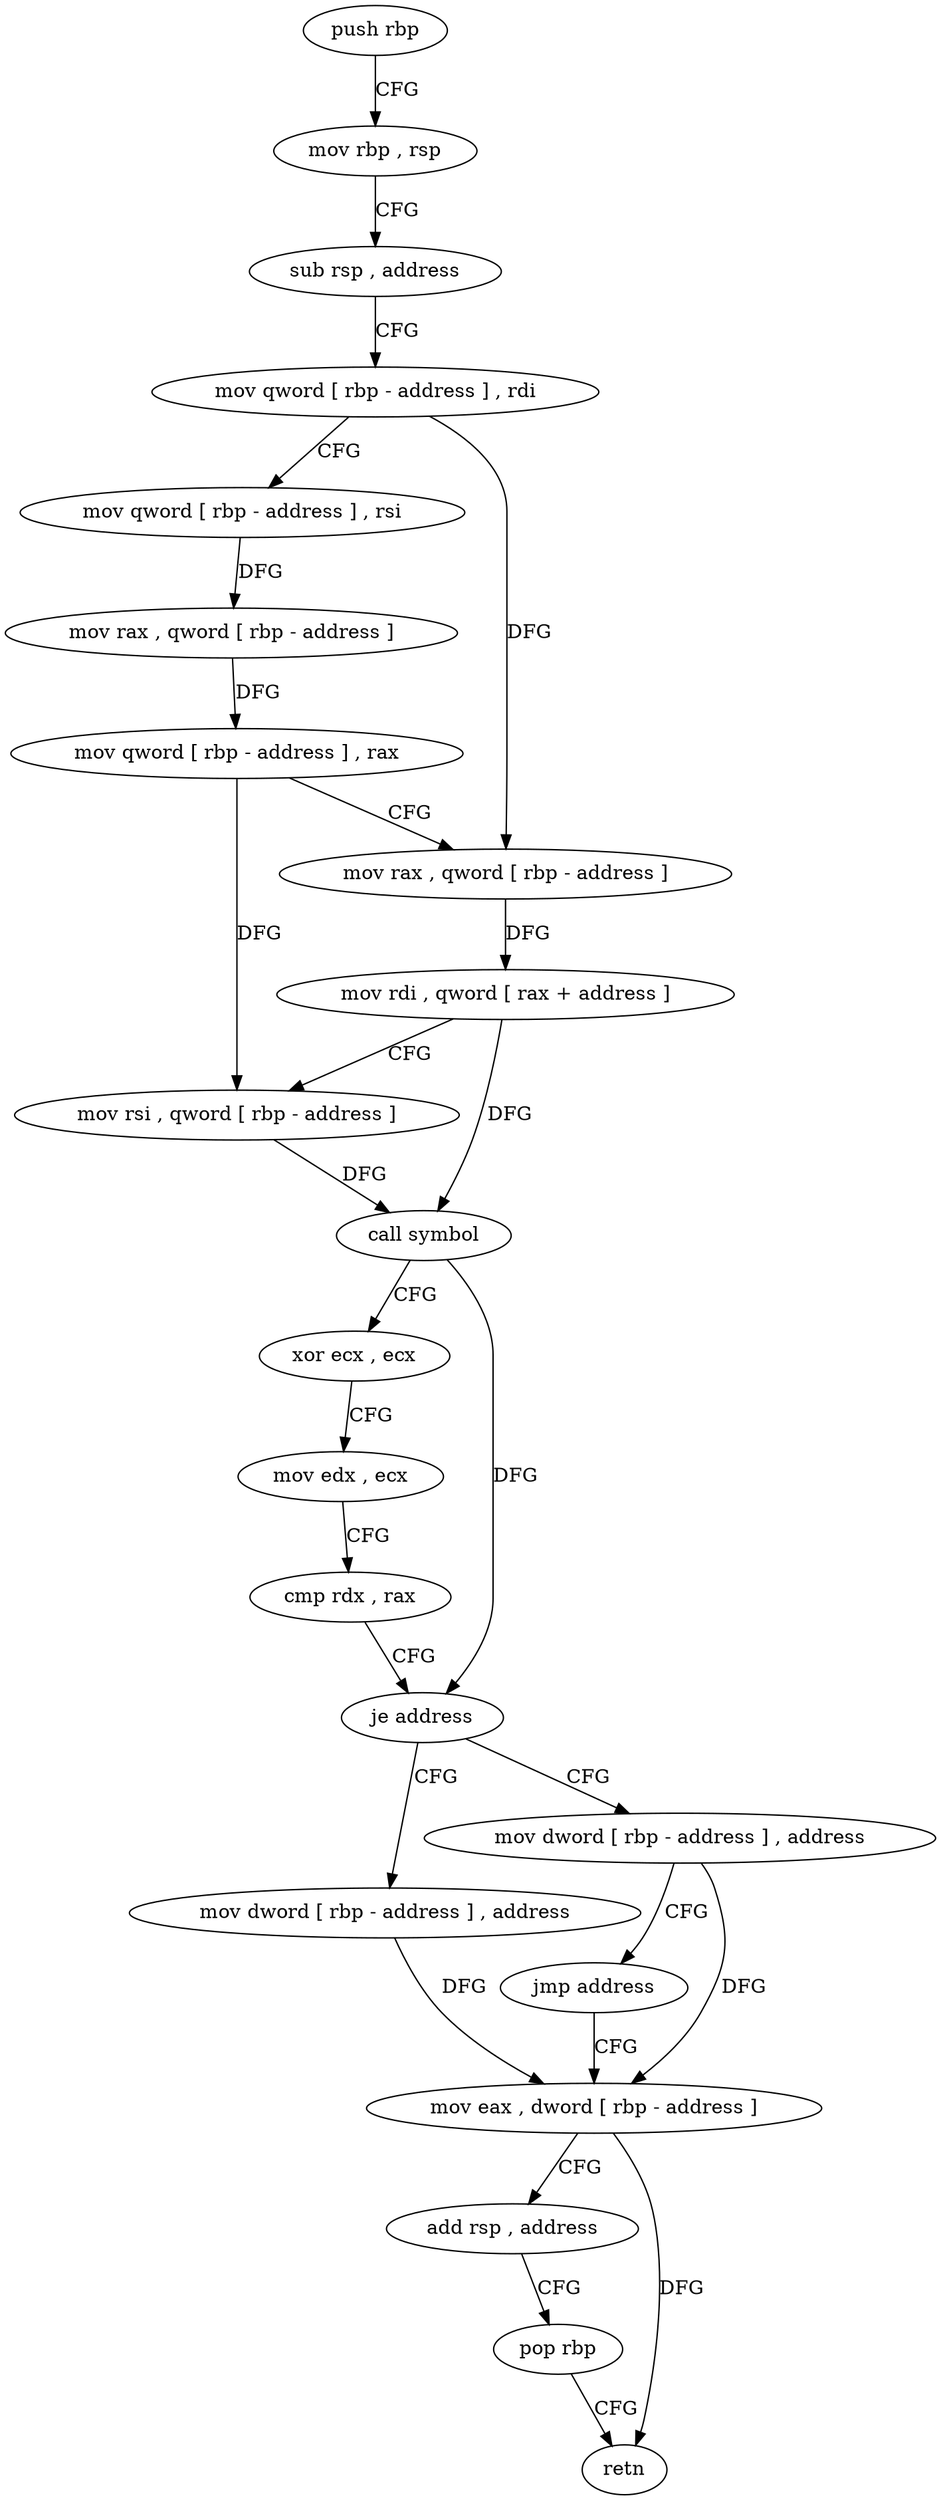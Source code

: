 digraph "func" {
"4213872" [label = "push rbp" ]
"4213873" [label = "mov rbp , rsp" ]
"4213876" [label = "sub rsp , address" ]
"4213880" [label = "mov qword [ rbp - address ] , rdi" ]
"4213884" [label = "mov qword [ rbp - address ] , rsi" ]
"4213888" [label = "mov rax , qword [ rbp - address ]" ]
"4213892" [label = "mov qword [ rbp - address ] , rax" ]
"4213896" [label = "mov rax , qword [ rbp - address ]" ]
"4213900" [label = "mov rdi , qword [ rax + address ]" ]
"4213904" [label = "mov rsi , qword [ rbp - address ]" ]
"4213908" [label = "call symbol" ]
"4213913" [label = "xor ecx , ecx" ]
"4213915" [label = "mov edx , ecx" ]
"4213917" [label = "cmp rdx , rax" ]
"4213920" [label = "je address" ]
"4213938" [label = "mov dword [ rbp - address ] , address" ]
"4213926" [label = "mov dword [ rbp - address ] , address" ]
"4213945" [label = "mov eax , dword [ rbp - address ]" ]
"4213933" [label = "jmp address" ]
"4213948" [label = "add rsp , address" ]
"4213952" [label = "pop rbp" ]
"4213953" [label = "retn" ]
"4213872" -> "4213873" [ label = "CFG" ]
"4213873" -> "4213876" [ label = "CFG" ]
"4213876" -> "4213880" [ label = "CFG" ]
"4213880" -> "4213884" [ label = "CFG" ]
"4213880" -> "4213896" [ label = "DFG" ]
"4213884" -> "4213888" [ label = "DFG" ]
"4213888" -> "4213892" [ label = "DFG" ]
"4213892" -> "4213896" [ label = "CFG" ]
"4213892" -> "4213904" [ label = "DFG" ]
"4213896" -> "4213900" [ label = "DFG" ]
"4213900" -> "4213904" [ label = "CFG" ]
"4213900" -> "4213908" [ label = "DFG" ]
"4213904" -> "4213908" [ label = "DFG" ]
"4213908" -> "4213913" [ label = "CFG" ]
"4213908" -> "4213920" [ label = "DFG" ]
"4213913" -> "4213915" [ label = "CFG" ]
"4213915" -> "4213917" [ label = "CFG" ]
"4213917" -> "4213920" [ label = "CFG" ]
"4213920" -> "4213938" [ label = "CFG" ]
"4213920" -> "4213926" [ label = "CFG" ]
"4213938" -> "4213945" [ label = "DFG" ]
"4213926" -> "4213933" [ label = "CFG" ]
"4213926" -> "4213945" [ label = "DFG" ]
"4213945" -> "4213948" [ label = "CFG" ]
"4213945" -> "4213953" [ label = "DFG" ]
"4213933" -> "4213945" [ label = "CFG" ]
"4213948" -> "4213952" [ label = "CFG" ]
"4213952" -> "4213953" [ label = "CFG" ]
}
